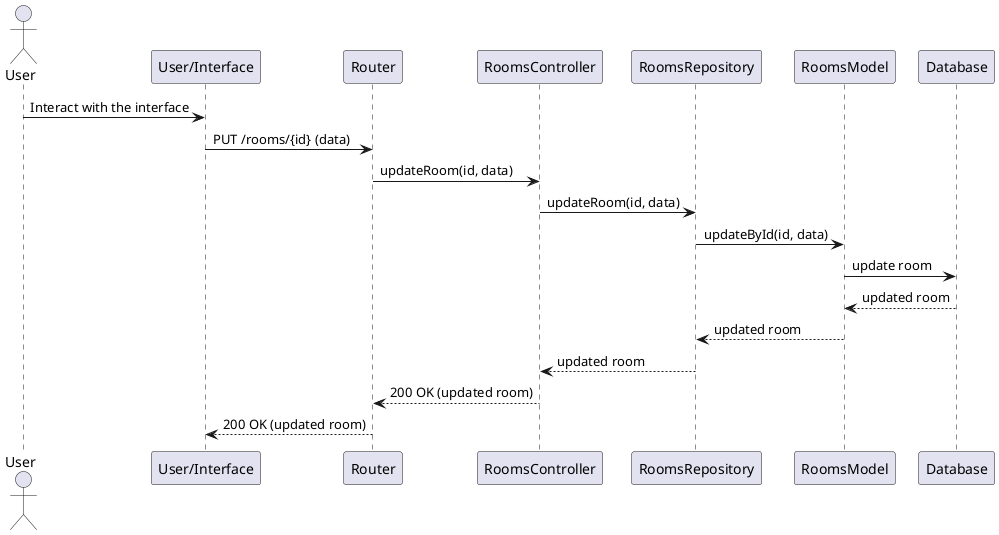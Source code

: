 @startuml
actor User
participant "User/Interface" as UI
participant "Router" as Router
participant "RoomsController" as Controller
participant "RoomsRepository" as Repository
participant "RoomsModel" as Model
participant "Database" as DB

User -> UI: Interact with the interface
UI -> Router: PUT /rooms/{id} (data)
Router -> Controller: updateRoom(id, data)
Controller -> Repository: updateRoom(id, data)
Repository -> Model: updateById(id, data)
Model -> DB: update room
DB --> Model: updated room
Model --> Repository: updated room
Repository --> Controller: updated room
Controller --> Router: 200 OK (updated room)
Router --> UI: 200 OK (updated room)
@enduml

